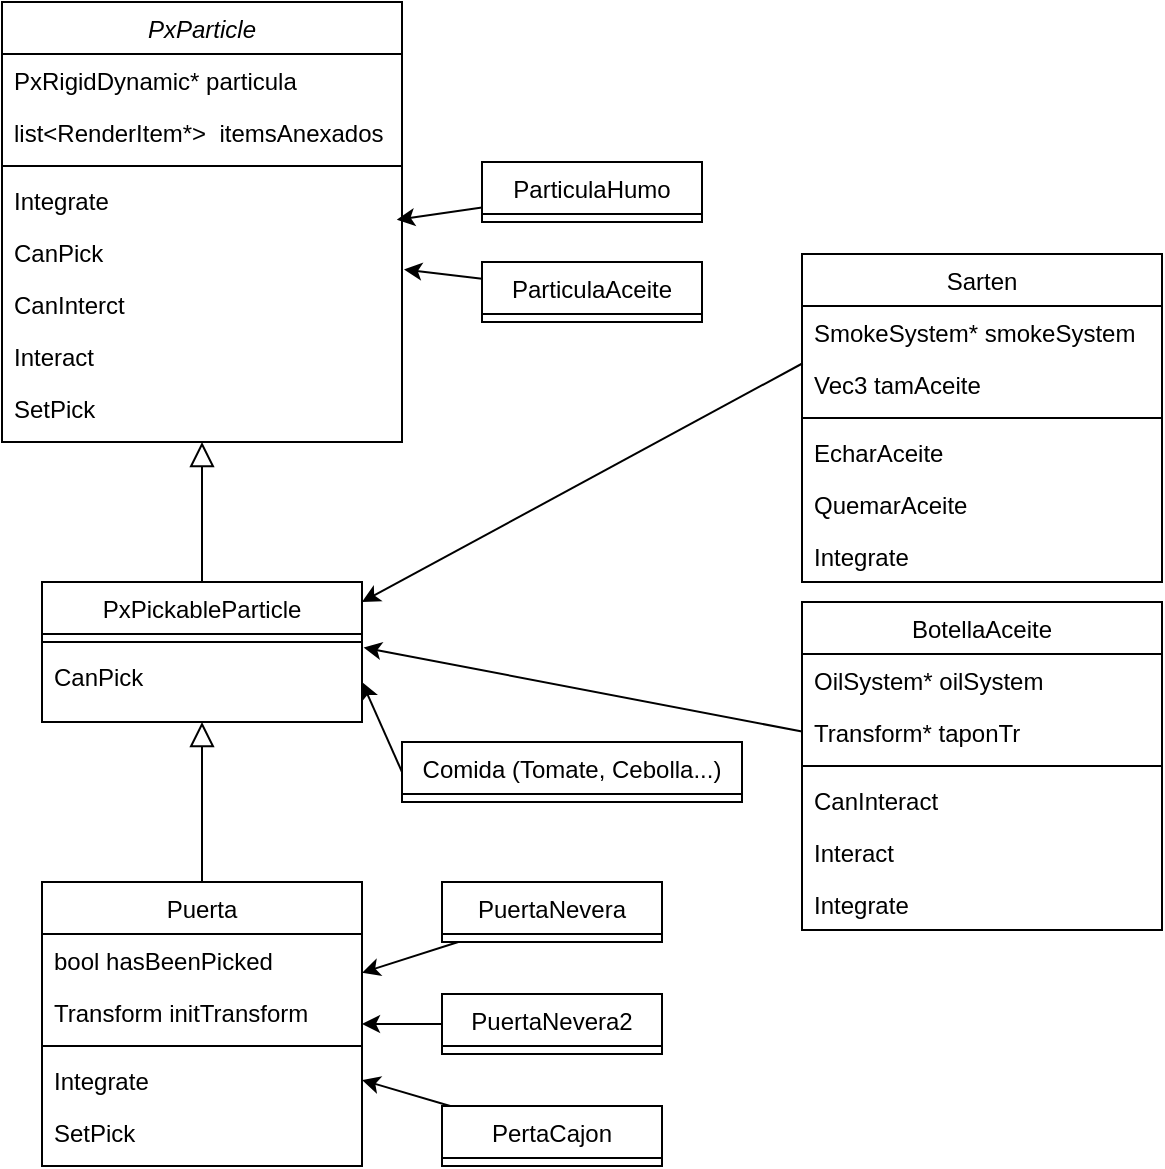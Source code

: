 <mxfile version="20.8.8" type="github">
  <diagram id="C5RBs43oDa-KdzZeNtuy" name="Page-1">
    <mxGraphModel dx="778" dy="407" grid="1" gridSize="10" guides="1" tooltips="1" connect="1" arrows="1" fold="1" page="1" pageScale="1" pageWidth="827" pageHeight="1169" math="0" shadow="0">
      <root>
        <mxCell id="WIyWlLk6GJQsqaUBKTNV-0" />
        <mxCell id="WIyWlLk6GJQsqaUBKTNV-1" parent="WIyWlLk6GJQsqaUBKTNV-0" />
        <mxCell id="zkfFHV4jXpPFQw0GAbJ--0" value="PxParticle" style="swimlane;fontStyle=2;align=center;verticalAlign=top;childLayout=stackLayout;horizontal=1;startSize=26;horizontalStack=0;resizeParent=1;resizeLast=0;collapsible=1;marginBottom=0;rounded=0;shadow=0;strokeWidth=1;" parent="WIyWlLk6GJQsqaUBKTNV-1" vertex="1">
          <mxGeometry width="200" height="220" as="geometry">
            <mxRectangle x="230" y="140" width="160" height="26" as="alternateBounds" />
          </mxGeometry>
        </mxCell>
        <mxCell id="zkfFHV4jXpPFQw0GAbJ--1" value="PxRigidDynamic* particula" style="text;align=left;verticalAlign=top;spacingLeft=4;spacingRight=4;overflow=hidden;rotatable=0;points=[[0,0.5],[1,0.5]];portConstraint=eastwest;" parent="zkfFHV4jXpPFQw0GAbJ--0" vertex="1">
          <mxGeometry y="26" width="200" height="26" as="geometry" />
        </mxCell>
        <mxCell id="zkfFHV4jXpPFQw0GAbJ--2" value="list&lt;RenderItem*&gt;  itemsAnexados" style="text;align=left;verticalAlign=top;spacingLeft=4;spacingRight=4;overflow=hidden;rotatable=0;points=[[0,0.5],[1,0.5]];portConstraint=eastwest;rounded=0;shadow=0;html=0;" parent="zkfFHV4jXpPFQw0GAbJ--0" vertex="1">
          <mxGeometry y="52" width="200" height="26" as="geometry" />
        </mxCell>
        <mxCell id="zkfFHV4jXpPFQw0GAbJ--4" value="" style="line;html=1;strokeWidth=1;align=left;verticalAlign=middle;spacingTop=-1;spacingLeft=3;spacingRight=3;rotatable=0;labelPosition=right;points=[];portConstraint=eastwest;" parent="zkfFHV4jXpPFQw0GAbJ--0" vertex="1">
          <mxGeometry y="78" width="200" height="8" as="geometry" />
        </mxCell>
        <mxCell id="zkfFHV4jXpPFQw0GAbJ--5" value="Integrate" style="text;align=left;verticalAlign=top;spacingLeft=4;spacingRight=4;overflow=hidden;rotatable=0;points=[[0,0.5],[1,0.5]];portConstraint=eastwest;" parent="zkfFHV4jXpPFQw0GAbJ--0" vertex="1">
          <mxGeometry y="86" width="200" height="26" as="geometry" />
        </mxCell>
        <mxCell id="r4251VvWfzSHuWbO0BMx-2" value="CanPick" style="text;align=left;verticalAlign=top;spacingLeft=4;spacingRight=4;overflow=hidden;rotatable=0;points=[[0,0.5],[1,0.5]];portConstraint=eastwest;" vertex="1" parent="zkfFHV4jXpPFQw0GAbJ--0">
          <mxGeometry y="112" width="200" height="26" as="geometry" />
        </mxCell>
        <mxCell id="r4251VvWfzSHuWbO0BMx-3" value="CanInterct" style="text;align=left;verticalAlign=top;spacingLeft=4;spacingRight=4;overflow=hidden;rotatable=0;points=[[0,0.5],[1,0.5]];portConstraint=eastwest;" vertex="1" parent="zkfFHV4jXpPFQw0GAbJ--0">
          <mxGeometry y="138" width="200" height="26" as="geometry" />
        </mxCell>
        <mxCell id="r4251VvWfzSHuWbO0BMx-4" value="Interact" style="text;align=left;verticalAlign=top;spacingLeft=4;spacingRight=4;overflow=hidden;rotatable=0;points=[[0,0.5],[1,0.5]];portConstraint=eastwest;" vertex="1" parent="zkfFHV4jXpPFQw0GAbJ--0">
          <mxGeometry y="164" width="200" height="26" as="geometry" />
        </mxCell>
        <mxCell id="r4251VvWfzSHuWbO0BMx-5" value="SetPick" style="text;align=left;verticalAlign=top;spacingLeft=4;spacingRight=4;overflow=hidden;rotatable=0;points=[[0,0.5],[1,0.5]];portConstraint=eastwest;" vertex="1" parent="zkfFHV4jXpPFQw0GAbJ--0">
          <mxGeometry y="190" width="200" height="26" as="geometry" />
        </mxCell>
        <mxCell id="zkfFHV4jXpPFQw0GAbJ--6" value="PxPickableParticle" style="swimlane;fontStyle=0;align=center;verticalAlign=top;childLayout=stackLayout;horizontal=1;startSize=26;horizontalStack=0;resizeParent=1;resizeLast=0;collapsible=1;marginBottom=0;rounded=0;shadow=0;strokeWidth=1;" parent="WIyWlLk6GJQsqaUBKTNV-1" vertex="1">
          <mxGeometry x="20" y="290" width="160" height="70" as="geometry">
            <mxRectangle x="130" y="380" width="160" height="26" as="alternateBounds" />
          </mxGeometry>
        </mxCell>
        <mxCell id="zkfFHV4jXpPFQw0GAbJ--9" value="" style="line;html=1;strokeWidth=1;align=left;verticalAlign=middle;spacingTop=-1;spacingLeft=3;spacingRight=3;rotatable=0;labelPosition=right;points=[];portConstraint=eastwest;" parent="zkfFHV4jXpPFQw0GAbJ--6" vertex="1">
          <mxGeometry y="26" width="160" height="8" as="geometry" />
        </mxCell>
        <mxCell id="zkfFHV4jXpPFQw0GAbJ--11" value="CanPick" style="text;align=left;verticalAlign=top;spacingLeft=4;spacingRight=4;overflow=hidden;rotatable=0;points=[[0,0.5],[1,0.5]];portConstraint=eastwest;" parent="zkfFHV4jXpPFQw0GAbJ--6" vertex="1">
          <mxGeometry y="34" width="160" height="26" as="geometry" />
        </mxCell>
        <mxCell id="zkfFHV4jXpPFQw0GAbJ--12" value="" style="endArrow=block;endSize=10;endFill=0;shadow=0;strokeWidth=1;rounded=0;edgeStyle=elbowEdgeStyle;elbow=vertical;exitX=0.5;exitY=0;exitDx=0;exitDy=0;" parent="WIyWlLk6GJQsqaUBKTNV-1" source="zkfFHV4jXpPFQw0GAbJ--6" target="zkfFHV4jXpPFQw0GAbJ--0" edge="1">
          <mxGeometry width="160" relative="1" as="geometry">
            <mxPoint x="100" y="280" as="sourcePoint" />
            <mxPoint x="200" y="203" as="targetPoint" />
            <Array as="points">
              <mxPoint x="100" y="240" />
              <mxPoint x="60" y="270" />
              <mxPoint x="100" y="300" />
            </Array>
          </mxGeometry>
        </mxCell>
        <mxCell id="r4251VvWfzSHuWbO0BMx-19" value="" style="endArrow=block;endSize=10;endFill=0;shadow=0;strokeWidth=1;rounded=0;edgeStyle=elbowEdgeStyle;elbow=vertical;exitX=0.5;exitY=0;exitDx=0;exitDy=0;" edge="1" parent="WIyWlLk6GJQsqaUBKTNV-1" source="r4251VvWfzSHuWbO0BMx-20">
          <mxGeometry width="160" relative="1" as="geometry">
            <mxPoint x="100" y="400" as="sourcePoint" />
            <mxPoint x="100" y="360" as="targetPoint" />
          </mxGeometry>
        </mxCell>
        <mxCell id="r4251VvWfzSHuWbO0BMx-20" value="Puerta" style="swimlane;fontStyle=0;align=center;verticalAlign=top;childLayout=stackLayout;horizontal=1;startSize=26;horizontalStack=0;resizeParent=1;resizeLast=0;collapsible=1;marginBottom=0;rounded=0;shadow=0;strokeWidth=1;" vertex="1" parent="WIyWlLk6GJQsqaUBKTNV-1">
          <mxGeometry x="20" y="440" width="160" height="142" as="geometry">
            <mxRectangle x="130" y="380" width="160" height="26" as="alternateBounds" />
          </mxGeometry>
        </mxCell>
        <mxCell id="r4251VvWfzSHuWbO0BMx-24" value="bool hasBeenPicked&#xa;" style="text;align=left;verticalAlign=top;spacingLeft=4;spacingRight=4;overflow=hidden;rotatable=0;points=[[0,0.5],[1,0.5]];portConstraint=eastwest;" vertex="1" parent="r4251VvWfzSHuWbO0BMx-20">
          <mxGeometry y="26" width="160" height="26" as="geometry" />
        </mxCell>
        <mxCell id="r4251VvWfzSHuWbO0BMx-26" value="Transform initTransform" style="text;align=left;verticalAlign=top;spacingLeft=4;spacingRight=4;overflow=hidden;rotatable=0;points=[[0,0.5],[1,0.5]];portConstraint=eastwest;" vertex="1" parent="r4251VvWfzSHuWbO0BMx-20">
          <mxGeometry y="52" width="160" height="26" as="geometry" />
        </mxCell>
        <mxCell id="r4251VvWfzSHuWbO0BMx-25" value="" style="line;html=1;strokeWidth=1;align=left;verticalAlign=middle;spacingTop=-1;spacingLeft=3;spacingRight=3;rotatable=0;labelPosition=right;points=[];portConstraint=eastwest;" vertex="1" parent="r4251VvWfzSHuWbO0BMx-20">
          <mxGeometry y="78" width="160" height="8" as="geometry" />
        </mxCell>
        <mxCell id="r4251VvWfzSHuWbO0BMx-22" value="Integrate" style="text;align=left;verticalAlign=top;spacingLeft=4;spacingRight=4;overflow=hidden;rotatable=0;points=[[0,0.5],[1,0.5]];portConstraint=eastwest;" vertex="1" parent="r4251VvWfzSHuWbO0BMx-20">
          <mxGeometry y="86" width="160" height="26" as="geometry" />
        </mxCell>
        <mxCell id="r4251VvWfzSHuWbO0BMx-27" value="SetPick" style="text;align=left;verticalAlign=top;spacingLeft=4;spacingRight=4;overflow=hidden;rotatable=0;points=[[0,0.5],[1,0.5]];portConstraint=eastwest;" vertex="1" parent="r4251VvWfzSHuWbO0BMx-20">
          <mxGeometry y="112" width="160" height="26" as="geometry" />
        </mxCell>
        <mxCell id="r4251VvWfzSHuWbO0BMx-48" style="edgeStyle=none;rounded=0;orthogonalLoop=1;jettySize=auto;html=1;" edge="1" parent="WIyWlLk6GJQsqaUBKTNV-1" source="r4251VvWfzSHuWbO0BMx-32" target="r4251VvWfzSHuWbO0BMx-20">
          <mxGeometry relative="1" as="geometry" />
        </mxCell>
        <mxCell id="r4251VvWfzSHuWbO0BMx-32" value="PuertaNevera" style="swimlane;fontStyle=0;align=center;verticalAlign=top;childLayout=stackLayout;horizontal=1;startSize=26;horizontalStack=0;resizeParent=1;resizeLast=0;collapsible=1;marginBottom=0;rounded=0;shadow=0;strokeWidth=1;" vertex="1" parent="WIyWlLk6GJQsqaUBKTNV-1">
          <mxGeometry x="220" y="440" width="110" height="30" as="geometry">
            <mxRectangle x="240" y="450" width="160" height="26" as="alternateBounds" />
          </mxGeometry>
        </mxCell>
        <mxCell id="r4251VvWfzSHuWbO0BMx-50" style="edgeStyle=none;rounded=0;orthogonalLoop=1;jettySize=auto;html=1;entryX=1;entryY=0.731;entryDx=0;entryDy=0;entryPerimeter=0;" edge="1" parent="WIyWlLk6GJQsqaUBKTNV-1" source="r4251VvWfzSHuWbO0BMx-35" target="r4251VvWfzSHuWbO0BMx-26">
          <mxGeometry relative="1" as="geometry" />
        </mxCell>
        <mxCell id="r4251VvWfzSHuWbO0BMx-35" value="PuertaNevera2" style="swimlane;fontStyle=0;align=center;verticalAlign=top;childLayout=stackLayout;horizontal=1;startSize=26;horizontalStack=0;resizeParent=1;resizeLast=0;collapsible=1;marginBottom=0;rounded=0;shadow=0;strokeWidth=1;" vertex="1" parent="WIyWlLk6GJQsqaUBKTNV-1">
          <mxGeometry x="220" y="496" width="110" height="30" as="geometry">
            <mxRectangle x="130" y="380" width="160" height="26" as="alternateBounds" />
          </mxGeometry>
        </mxCell>
        <mxCell id="r4251VvWfzSHuWbO0BMx-52" style="edgeStyle=none;rounded=0;orthogonalLoop=1;jettySize=auto;html=1;entryX=1;entryY=0.5;entryDx=0;entryDy=0;" edge="1" parent="WIyWlLk6GJQsqaUBKTNV-1" source="r4251VvWfzSHuWbO0BMx-47" target="r4251VvWfzSHuWbO0BMx-22">
          <mxGeometry relative="1" as="geometry" />
        </mxCell>
        <mxCell id="r4251VvWfzSHuWbO0BMx-47" value="PertaCajon" style="swimlane;fontStyle=0;align=center;verticalAlign=top;childLayout=stackLayout;horizontal=1;startSize=26;horizontalStack=0;resizeParent=1;resizeLast=0;collapsible=1;marginBottom=0;rounded=0;shadow=0;strokeWidth=1;" vertex="1" parent="WIyWlLk6GJQsqaUBKTNV-1">
          <mxGeometry x="220" y="552" width="110" height="30" as="geometry">
            <mxRectangle x="130" y="380" width="160" height="26" as="alternateBounds" />
          </mxGeometry>
        </mxCell>
        <mxCell id="r4251VvWfzSHuWbO0BMx-62" style="edgeStyle=none;rounded=0;orthogonalLoop=1;jettySize=auto;html=1;exitX=0;exitY=0.5;exitDx=0;exitDy=0;" edge="1" parent="WIyWlLk6GJQsqaUBKTNV-1" source="r4251VvWfzSHuWbO0BMx-53">
          <mxGeometry relative="1" as="geometry">
            <mxPoint x="180" y="340" as="targetPoint" />
          </mxGeometry>
        </mxCell>
        <mxCell id="r4251VvWfzSHuWbO0BMx-53" value="Comida (Tomate, Cebolla...)" style="swimlane;fontStyle=0;align=center;verticalAlign=top;childLayout=stackLayout;horizontal=1;startSize=26;horizontalStack=0;resizeParent=1;resizeLast=0;collapsible=1;marginBottom=0;rounded=0;shadow=0;strokeWidth=1;" vertex="1" parent="WIyWlLk6GJQsqaUBKTNV-1">
          <mxGeometry x="200" y="370" width="170" height="30" as="geometry">
            <mxRectangle x="240" y="450" width="160" height="26" as="alternateBounds" />
          </mxGeometry>
        </mxCell>
        <mxCell id="r4251VvWfzSHuWbO0BMx-60" style="edgeStyle=none;rounded=0;orthogonalLoop=1;jettySize=auto;html=1;exitX=0.002;exitY=1.101;exitDx=0;exitDy=0;exitPerimeter=0;" edge="1" parent="WIyWlLk6GJQsqaUBKTNV-1" source="r4251VvWfzSHuWbO0BMx-68">
          <mxGeometry relative="1" as="geometry">
            <mxPoint x="180" y="300" as="targetPoint" />
          </mxGeometry>
        </mxCell>
        <mxCell id="r4251VvWfzSHuWbO0BMx-54" value="Sarten" style="swimlane;fontStyle=0;align=center;verticalAlign=top;childLayout=stackLayout;horizontal=1;startSize=26;horizontalStack=0;resizeParent=1;resizeLast=0;collapsible=1;marginBottom=0;rounded=0;shadow=0;strokeWidth=1;" vertex="1" parent="WIyWlLk6GJQsqaUBKTNV-1">
          <mxGeometry x="400" y="126" width="180" height="164" as="geometry">
            <mxRectangle x="240" y="450" width="160" height="26" as="alternateBounds" />
          </mxGeometry>
        </mxCell>
        <mxCell id="r4251VvWfzSHuWbO0BMx-68" value="SmokeSystem* smokeSystem" style="text;align=left;verticalAlign=top;spacingLeft=4;spacingRight=4;overflow=hidden;rotatable=0;points=[[0,0.5],[1,0.5]];portConstraint=eastwest;" vertex="1" parent="r4251VvWfzSHuWbO0BMx-54">
          <mxGeometry y="26" width="180" height="26" as="geometry" />
        </mxCell>
        <mxCell id="r4251VvWfzSHuWbO0BMx-69" value="Vec3 tamAceite" style="text;align=left;verticalAlign=top;spacingLeft=4;spacingRight=4;overflow=hidden;rotatable=0;points=[[0,0.5],[1,0.5]];portConstraint=eastwest;" vertex="1" parent="r4251VvWfzSHuWbO0BMx-54">
          <mxGeometry y="52" width="180" height="26" as="geometry" />
        </mxCell>
        <mxCell id="r4251VvWfzSHuWbO0BMx-67" value="" style="line;html=1;strokeWidth=1;align=left;verticalAlign=middle;spacingTop=-1;spacingLeft=3;spacingRight=3;rotatable=0;labelPosition=right;points=[];portConstraint=eastwest;" vertex="1" parent="r4251VvWfzSHuWbO0BMx-54">
          <mxGeometry y="78" width="180" height="8" as="geometry" />
        </mxCell>
        <mxCell id="r4251VvWfzSHuWbO0BMx-70" value="EcharAceite" style="text;align=left;verticalAlign=top;spacingLeft=4;spacingRight=4;overflow=hidden;rotatable=0;points=[[0,0.5],[1,0.5]];portConstraint=eastwest;" vertex="1" parent="r4251VvWfzSHuWbO0BMx-54">
          <mxGeometry y="86" width="180" height="26" as="geometry" />
        </mxCell>
        <mxCell id="r4251VvWfzSHuWbO0BMx-71" value="QuemarAceite" style="text;align=left;verticalAlign=top;spacingLeft=4;spacingRight=4;overflow=hidden;rotatable=0;points=[[0,0.5],[1,0.5]];portConstraint=eastwest;" vertex="1" parent="r4251VvWfzSHuWbO0BMx-54">
          <mxGeometry y="112" width="180" height="26" as="geometry" />
        </mxCell>
        <mxCell id="r4251VvWfzSHuWbO0BMx-76" value="Integrate" style="text;align=left;verticalAlign=top;spacingLeft=4;spacingRight=4;overflow=hidden;rotatable=0;points=[[0,0.5],[1,0.5]];portConstraint=eastwest;" vertex="1" parent="r4251VvWfzSHuWbO0BMx-54">
          <mxGeometry y="138" width="180" height="26" as="geometry" />
        </mxCell>
        <mxCell id="r4251VvWfzSHuWbO0BMx-61" style="edgeStyle=none;rounded=0;orthogonalLoop=1;jettySize=auto;html=1;entryX=1.005;entryY=0.847;entryDx=0;entryDy=0;entryPerimeter=0;" edge="1" parent="WIyWlLk6GJQsqaUBKTNV-1" source="r4251VvWfzSHuWbO0BMx-55" target="zkfFHV4jXpPFQw0GAbJ--9">
          <mxGeometry relative="1" as="geometry" />
        </mxCell>
        <mxCell id="r4251VvWfzSHuWbO0BMx-55" value="BotellaAceite" style="swimlane;fontStyle=0;align=center;verticalAlign=top;childLayout=stackLayout;horizontal=1;startSize=26;horizontalStack=0;resizeParent=1;resizeLast=0;collapsible=1;marginBottom=0;rounded=0;shadow=0;strokeWidth=1;" vertex="1" parent="WIyWlLk6GJQsqaUBKTNV-1">
          <mxGeometry x="400" y="300" width="180" height="164" as="geometry">
            <mxRectangle x="240" y="450" width="160" height="26" as="alternateBounds" />
          </mxGeometry>
        </mxCell>
        <mxCell id="r4251VvWfzSHuWbO0BMx-72" value="OilSystem* oilSystem" style="text;align=left;verticalAlign=top;spacingLeft=4;spacingRight=4;overflow=hidden;rotatable=0;points=[[0,0.5],[1,0.5]];portConstraint=eastwest;" vertex="1" parent="r4251VvWfzSHuWbO0BMx-55">
          <mxGeometry y="26" width="180" height="26" as="geometry" />
        </mxCell>
        <mxCell id="r4251VvWfzSHuWbO0BMx-73" value="Transform* taponTr" style="text;align=left;verticalAlign=top;spacingLeft=4;spacingRight=4;overflow=hidden;rotatable=0;points=[[0,0.5],[1,0.5]];portConstraint=eastwest;" vertex="1" parent="r4251VvWfzSHuWbO0BMx-55">
          <mxGeometry y="52" width="180" height="26" as="geometry" />
        </mxCell>
        <mxCell id="r4251VvWfzSHuWbO0BMx-74" value="" style="line;html=1;strokeWidth=1;align=left;verticalAlign=middle;spacingTop=-1;spacingLeft=3;spacingRight=3;rotatable=0;labelPosition=right;points=[];portConstraint=eastwest;" vertex="1" parent="r4251VvWfzSHuWbO0BMx-55">
          <mxGeometry y="78" width="180" height="8" as="geometry" />
        </mxCell>
        <mxCell id="r4251VvWfzSHuWbO0BMx-75" value="CanInteract" style="text;align=left;verticalAlign=top;spacingLeft=4;spacingRight=4;overflow=hidden;rotatable=0;points=[[0,0.5],[1,0.5]];portConstraint=eastwest;" vertex="1" parent="r4251VvWfzSHuWbO0BMx-55">
          <mxGeometry y="86" width="180" height="26" as="geometry" />
        </mxCell>
        <mxCell id="r4251VvWfzSHuWbO0BMx-77" value="Interact" style="text;align=left;verticalAlign=top;spacingLeft=4;spacingRight=4;overflow=hidden;rotatable=0;points=[[0,0.5],[1,0.5]];portConstraint=eastwest;" vertex="1" parent="r4251VvWfzSHuWbO0BMx-55">
          <mxGeometry y="112" width="180" height="26" as="geometry" />
        </mxCell>
        <mxCell id="r4251VvWfzSHuWbO0BMx-78" value="Integrate" style="text;align=left;verticalAlign=top;spacingLeft=4;spacingRight=4;overflow=hidden;rotatable=0;points=[[0,0.5],[1,0.5]];portConstraint=eastwest;" vertex="1" parent="r4251VvWfzSHuWbO0BMx-55">
          <mxGeometry y="138" width="180" height="26" as="geometry" />
        </mxCell>
        <mxCell id="r4251VvWfzSHuWbO0BMx-65" style="edgeStyle=none;rounded=0;orthogonalLoop=1;jettySize=auto;html=1;entryX=0.987;entryY=-0.121;entryDx=0;entryDy=0;entryPerimeter=0;" edge="1" parent="WIyWlLk6GJQsqaUBKTNV-1" source="r4251VvWfzSHuWbO0BMx-63" target="r4251VvWfzSHuWbO0BMx-2">
          <mxGeometry relative="1" as="geometry" />
        </mxCell>
        <mxCell id="r4251VvWfzSHuWbO0BMx-63" value="ParticulaHumo" style="swimlane;fontStyle=0;align=center;verticalAlign=top;childLayout=stackLayout;horizontal=1;startSize=26;horizontalStack=0;resizeParent=1;resizeLast=0;collapsible=1;marginBottom=0;rounded=0;shadow=0;strokeWidth=1;" vertex="1" parent="WIyWlLk6GJQsqaUBKTNV-1">
          <mxGeometry x="240" y="80" width="110" height="30" as="geometry">
            <mxRectangle x="240" y="450" width="160" height="26" as="alternateBounds" />
          </mxGeometry>
        </mxCell>
        <mxCell id="r4251VvWfzSHuWbO0BMx-66" style="edgeStyle=none;rounded=0;orthogonalLoop=1;jettySize=auto;html=1;entryX=1.005;entryY=0.836;entryDx=0;entryDy=0;entryPerimeter=0;" edge="1" parent="WIyWlLk6GJQsqaUBKTNV-1" source="r4251VvWfzSHuWbO0BMx-64" target="r4251VvWfzSHuWbO0BMx-2">
          <mxGeometry relative="1" as="geometry" />
        </mxCell>
        <mxCell id="r4251VvWfzSHuWbO0BMx-64" value="ParticulaAceite" style="swimlane;fontStyle=0;align=center;verticalAlign=top;childLayout=stackLayout;horizontal=1;startSize=26;horizontalStack=0;resizeParent=1;resizeLast=0;collapsible=1;marginBottom=0;rounded=0;shadow=0;strokeWidth=1;" vertex="1" parent="WIyWlLk6GJQsqaUBKTNV-1">
          <mxGeometry x="240" y="130" width="110" height="30" as="geometry">
            <mxRectangle x="240" y="450" width="160" height="26" as="alternateBounds" />
          </mxGeometry>
        </mxCell>
        <mxCell id="r4251VvWfzSHuWbO0BMx-79" style="edgeStyle=none;rounded=0;orthogonalLoop=1;jettySize=auto;html=1;exitX=0.5;exitY=0;exitDx=0;exitDy=0;" edge="1" parent="WIyWlLk6GJQsqaUBKTNV-1" source="r4251VvWfzSHuWbO0BMx-53" target="r4251VvWfzSHuWbO0BMx-53">
          <mxGeometry relative="1" as="geometry" />
        </mxCell>
      </root>
    </mxGraphModel>
  </diagram>
</mxfile>
